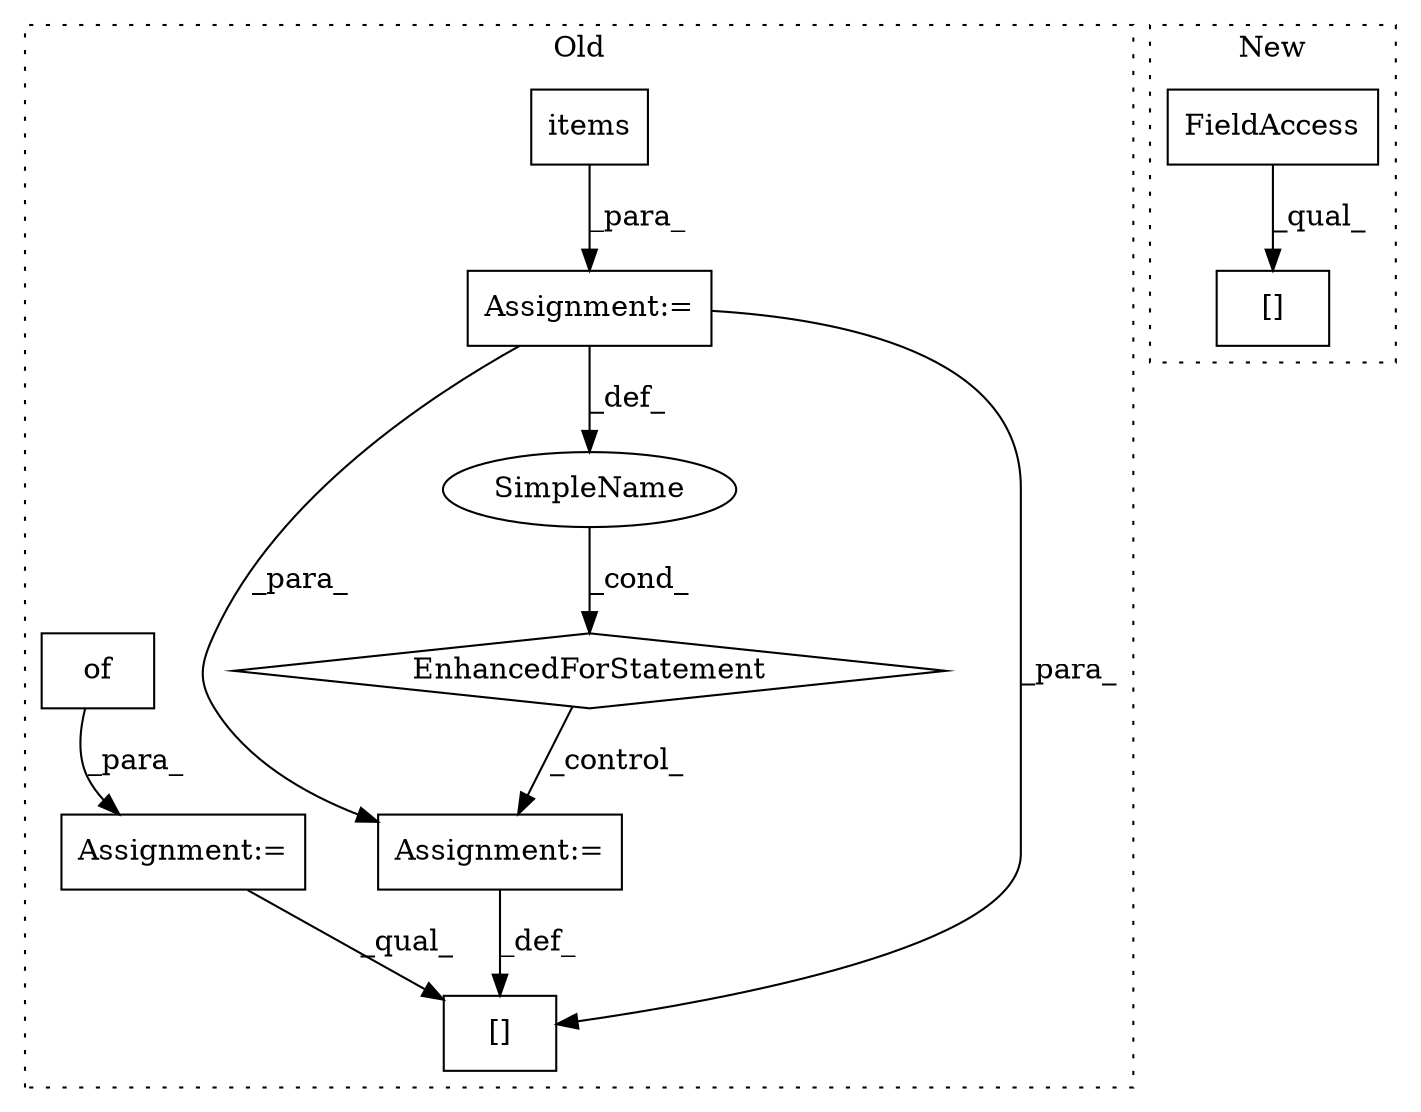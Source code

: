 digraph G {
subgraph cluster0 {
1 [label="items" a="32" s="12151" l="7" shape="box"];
3 [label="Assignment:=" a="7" s="12040,12158" l="81,2" shape="box"];
4 [label="EnhancedForStatement" a="70" s="12040,12158" l="81,2" shape="diamond"];
5 [label="Assignment:=" a="7" s="12194" l="1" shape="box"];
6 [label="SimpleName" a="42" s="12125" l="16" shape="ellipse"];
7 [label="[]" a="2" s="12170,12193" l="10,1" shape="box"];
8 [label="Assignment:=" a="7" s="12023" l="1" shape="box"];
9 [label="of" a="32" s="12028" l="4" shape="box"];
label = "Old";
style="dotted";
}
subgraph cluster1 {
2 [label="[]" a="2" s="11991,12014" l="10,1" shape="box"];
10 [label="FieldAccess" a="22" s="11991" l="9" shape="box"];
label = "New";
style="dotted";
}
1 -> 3 [label="_para_"];
3 -> 7 [label="_para_"];
3 -> 5 [label="_para_"];
3 -> 6 [label="_def_"];
4 -> 5 [label="_control_"];
5 -> 7 [label="_def_"];
6 -> 4 [label="_cond_"];
8 -> 7 [label="_qual_"];
9 -> 8 [label="_para_"];
10 -> 2 [label="_qual_"];
}